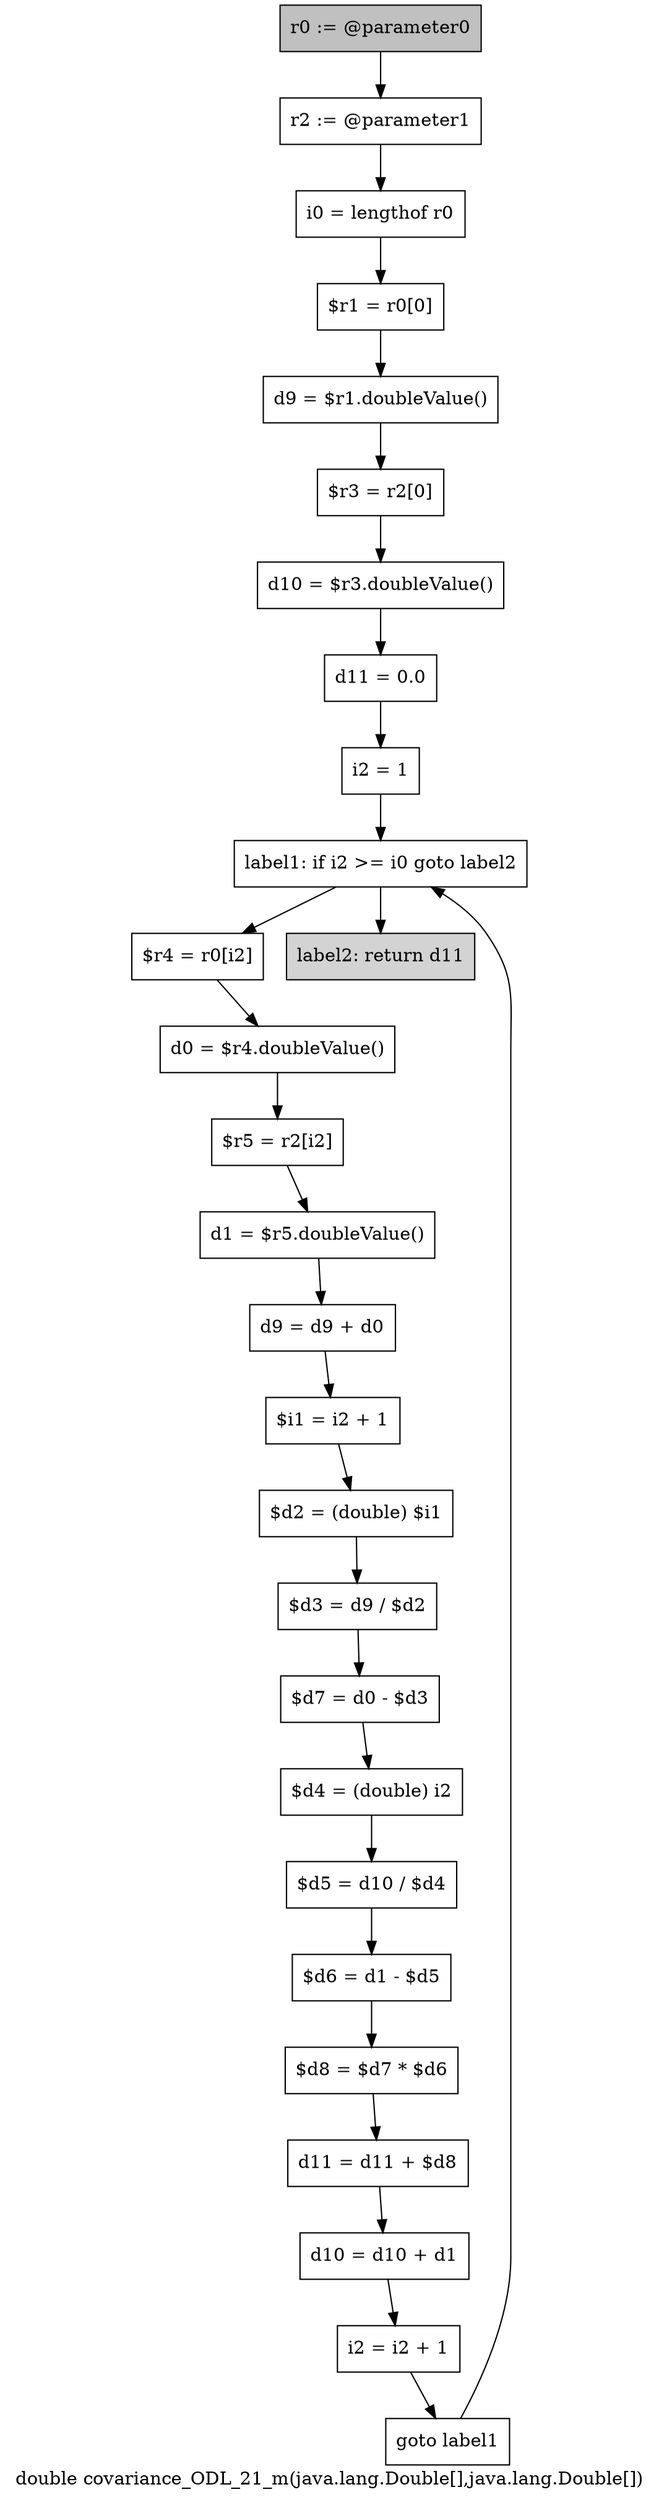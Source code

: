 digraph "double covariance_ODL_21_m(java.lang.Double[],java.lang.Double[])" {
    label="double covariance_ODL_21_m(java.lang.Double[],java.lang.Double[])";
    node [shape=box];
    "0" [style=filled,fillcolor=gray,label="r0 := @parameter0",];
    "1" [label="r2 := @parameter1",];
    "0"->"1";
    "2" [label="i0 = lengthof r0",];
    "1"->"2";
    "3" [label="$r1 = r0[0]",];
    "2"->"3";
    "4" [label="d9 = $r1.doubleValue()",];
    "3"->"4";
    "5" [label="$r3 = r2[0]",];
    "4"->"5";
    "6" [label="d10 = $r3.doubleValue()",];
    "5"->"6";
    "7" [label="d11 = 0.0",];
    "6"->"7";
    "8" [label="i2 = 1",];
    "7"->"8";
    "9" [label="label1: if i2 >= i0 goto label2",];
    "8"->"9";
    "10" [label="$r4 = r0[i2]",];
    "9"->"10";
    "27" [style=filled,fillcolor=lightgray,label="label2: return d11",];
    "9"->"27";
    "11" [label="d0 = $r4.doubleValue()",];
    "10"->"11";
    "12" [label="$r5 = r2[i2]",];
    "11"->"12";
    "13" [label="d1 = $r5.doubleValue()",];
    "12"->"13";
    "14" [label="d9 = d9 + d0",];
    "13"->"14";
    "15" [label="$i1 = i2 + 1",];
    "14"->"15";
    "16" [label="$d2 = (double) $i1",];
    "15"->"16";
    "17" [label="$d3 = d9 / $d2",];
    "16"->"17";
    "18" [label="$d7 = d0 - $d3",];
    "17"->"18";
    "19" [label="$d4 = (double) i2",];
    "18"->"19";
    "20" [label="$d5 = d10 / $d4",];
    "19"->"20";
    "21" [label="$d6 = d1 - $d5",];
    "20"->"21";
    "22" [label="$d8 = $d7 * $d6",];
    "21"->"22";
    "23" [label="d11 = d11 + $d8",];
    "22"->"23";
    "24" [label="d10 = d10 + d1",];
    "23"->"24";
    "25" [label="i2 = i2 + 1",];
    "24"->"25";
    "26" [label="goto label1",];
    "25"->"26";
    "26"->"9";
}
